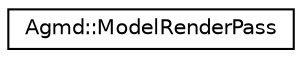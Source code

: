 digraph "Graphical Class Hierarchy"
{
  edge [fontname="Helvetica",fontsize="10",labelfontname="Helvetica",labelfontsize="10"];
  node [fontname="Helvetica",fontsize="10",shape=record];
  rankdir="LR";
  Node1 [label="Agmd::ModelRenderPass",height=0.2,width=0.4,color="black", fillcolor="white", style="filled",URL="$struct_agmd_1_1_model_render_pass.html"];
}
